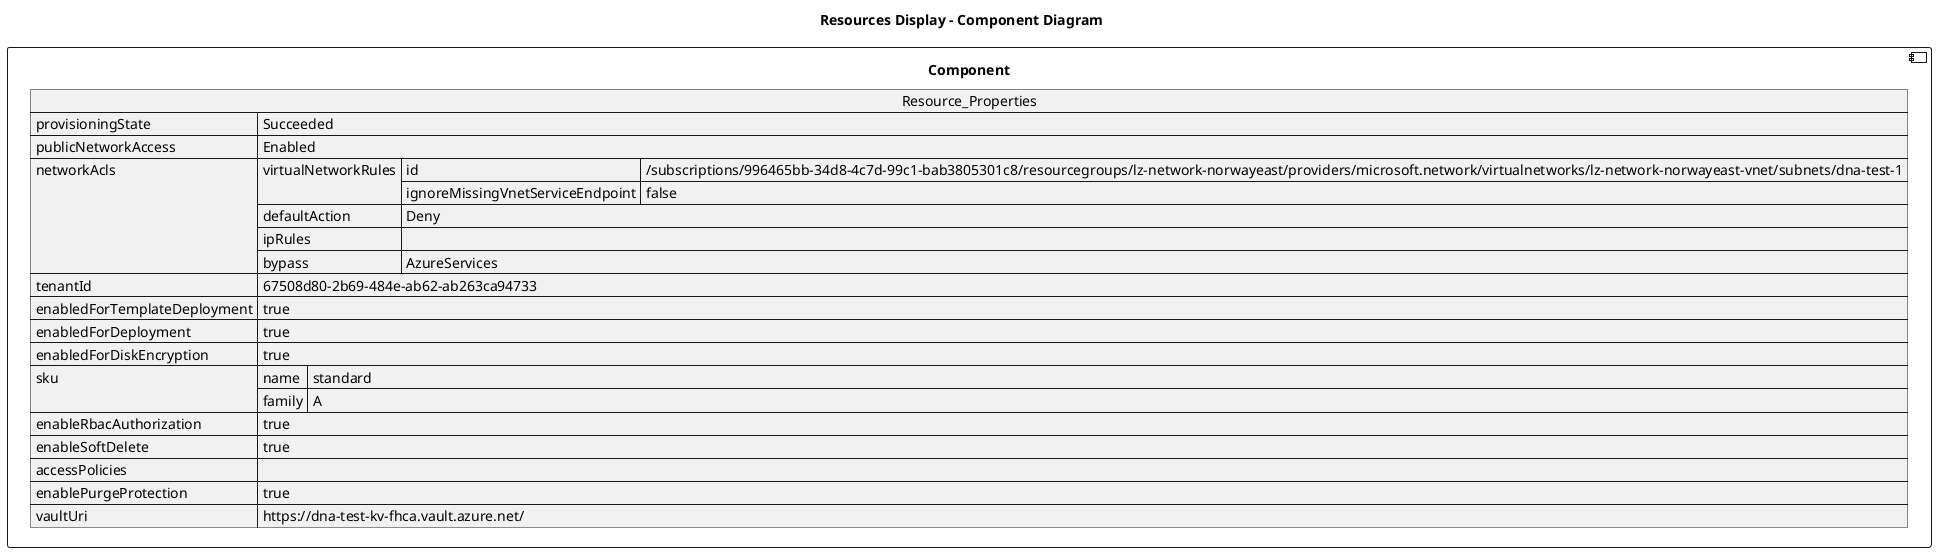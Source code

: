 @startuml

title Resources Display - Component Diagram

component Component {

json  Resource_Properties {
  "provisioningState": "Succeeded",
  "publicNetworkAccess": "Enabled",
  "networkAcls": {
    "virtualNetworkRules": [
      {
        "id": "/subscriptions/996465bb-34d8-4c7d-99c1-bab3805301c8/resourcegroups/lz-network-norwayeast/providers/microsoft.network/virtualnetworks/lz-network-norwayeast-vnet/subnets/dna-test-1",
        "ignoreMissingVnetServiceEndpoint": false
      }
    ],
    "defaultAction": "Deny",
    "ipRules": [],
    "bypass": "AzureServices"
  },
  "tenantId": "67508d80-2b69-484e-ab62-ab263ca94733",
  "enabledForTemplateDeployment": true,
  "enabledForDeployment": true,
  "enabledForDiskEncryption": true,
  "sku": {
    "name": "standard",
    "family": "A"
  },
  "enableRbacAuthorization": true,
  "enableSoftDelete": true,
  "accessPolicies": [],
  "enablePurgeProtection": true,
  "vaultUri": "https://dna-test-kv-fhca.vault.azure.net/"
}
}
@enduml
